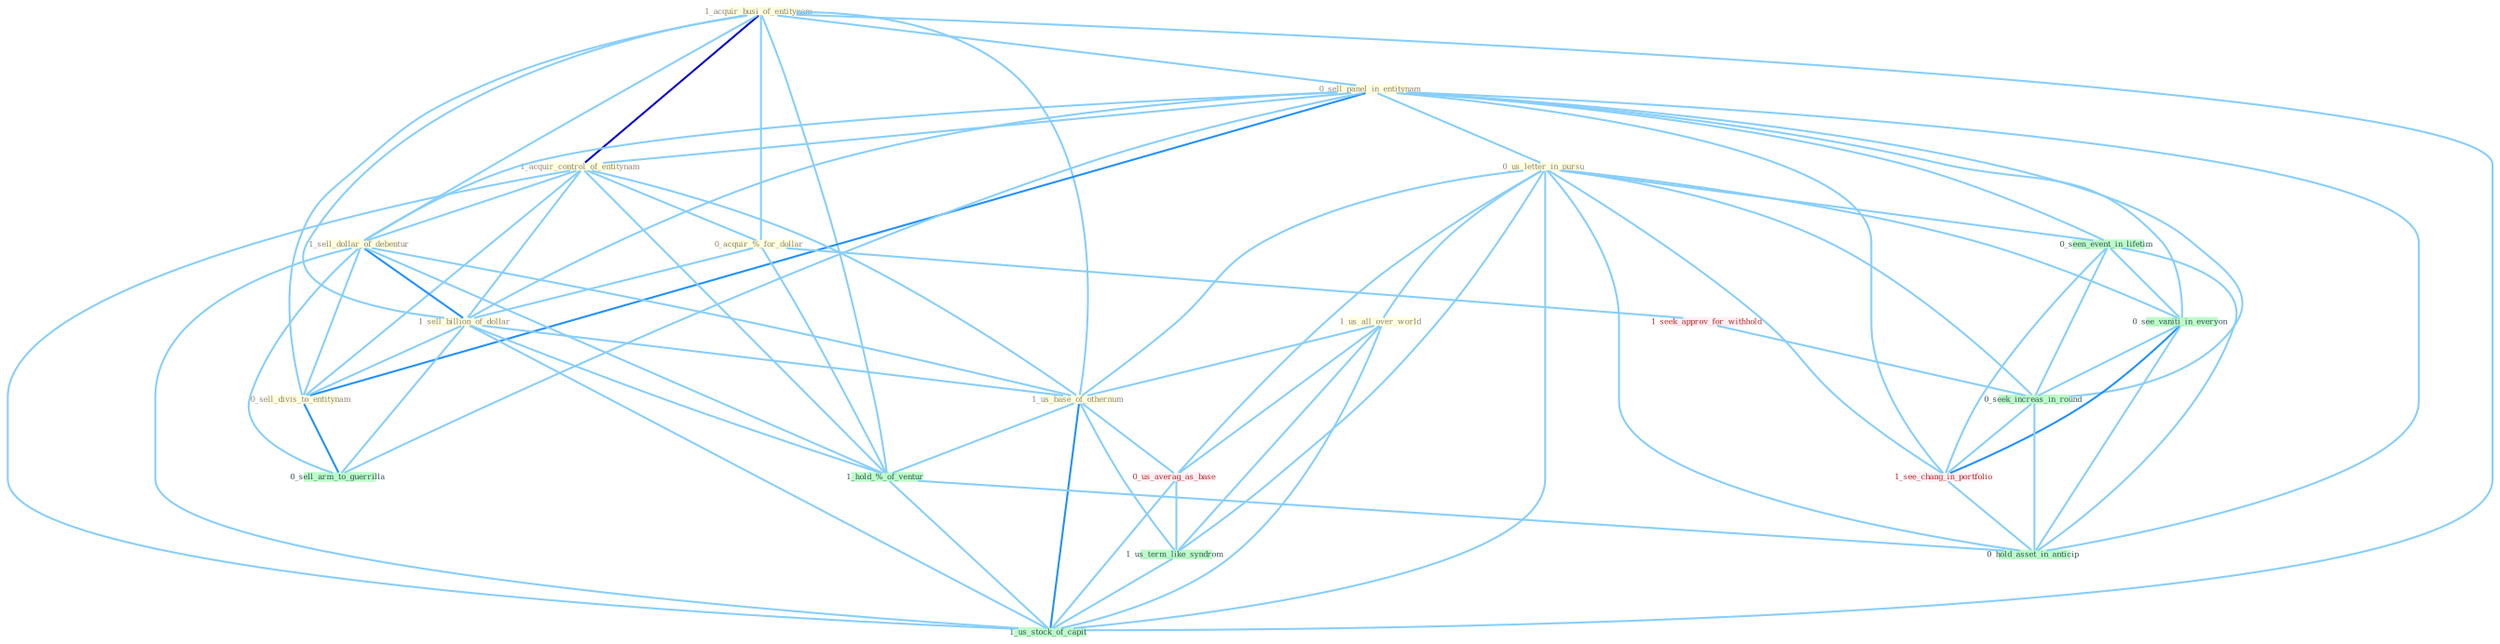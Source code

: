 Graph G{ 
    node
    [shape=polygon,style=filled,width=.5,height=.06,color="#BDFCC9",fixedsize=true,fontsize=4,
    fontcolor="#2f4f4f"];
    {node
    [color="#ffffe0", fontcolor="#8b7d6b"] "1_acquir_busi_of_entitynam " "0_sell_panel_in_entitynam " "1_acquir_control_of_entitynam " "0_acquir_%_for_dollar " "0_us_letter_in_pursu " "1_sell_dollar_of_debentur " "1_sell_billion_of_dollar " "0_sell_divis_to_entitynam " "1_us_all_over_world " "1_us_base_of_othernum "}
{node [color="#fff0f5", fontcolor="#b22222"] "0_us_averag_as_base " "1_seek_approv_for_withhold " "1_see_chang_in_portfolio "}
edge [color="#B0E2FF"];

	"1_acquir_busi_of_entitynam " -- "0_sell_panel_in_entitynam " [w="1", color="#87cefa" ];
	"1_acquir_busi_of_entitynam " -- "1_acquir_control_of_entitynam " [w="3", color="#0000cd" , len=0.6];
	"1_acquir_busi_of_entitynam " -- "0_acquir_%_for_dollar " [w="1", color="#87cefa" ];
	"1_acquir_busi_of_entitynam " -- "1_sell_dollar_of_debentur " [w="1", color="#87cefa" ];
	"1_acquir_busi_of_entitynam " -- "1_sell_billion_of_dollar " [w="1", color="#87cefa" ];
	"1_acquir_busi_of_entitynam " -- "0_sell_divis_to_entitynam " [w="1", color="#87cefa" ];
	"1_acquir_busi_of_entitynam " -- "1_us_base_of_othernum " [w="1", color="#87cefa" ];
	"1_acquir_busi_of_entitynam " -- "1_hold_%_of_ventur " [w="1", color="#87cefa" ];
	"1_acquir_busi_of_entitynam " -- "1_us_stock_of_capit " [w="1", color="#87cefa" ];
	"0_sell_panel_in_entitynam " -- "1_acquir_control_of_entitynam " [w="1", color="#87cefa" ];
	"0_sell_panel_in_entitynam " -- "0_us_letter_in_pursu " [w="1", color="#87cefa" ];
	"0_sell_panel_in_entitynam " -- "1_sell_dollar_of_debentur " [w="1", color="#87cefa" ];
	"0_sell_panel_in_entitynam " -- "1_sell_billion_of_dollar " [w="1", color="#87cefa" ];
	"0_sell_panel_in_entitynam " -- "0_sell_divis_to_entitynam " [w="2", color="#1e90ff" , len=0.8];
	"0_sell_panel_in_entitynam " -- "0_seen_event_in_lifetim " [w="1", color="#87cefa" ];
	"0_sell_panel_in_entitynam " -- "0_see_vaniti_in_everyon " [w="1", color="#87cefa" ];
	"0_sell_panel_in_entitynam " -- "0_sell_arm_to_guerrilla " [w="1", color="#87cefa" ];
	"0_sell_panel_in_entitynam " -- "0_seek_increas_in_round " [w="1", color="#87cefa" ];
	"0_sell_panel_in_entitynam " -- "1_see_chang_in_portfolio " [w="1", color="#87cefa" ];
	"0_sell_panel_in_entitynam " -- "0_hold_asset_in_anticip " [w="1", color="#87cefa" ];
	"1_acquir_control_of_entitynam " -- "0_acquir_%_for_dollar " [w="1", color="#87cefa" ];
	"1_acquir_control_of_entitynam " -- "1_sell_dollar_of_debentur " [w="1", color="#87cefa" ];
	"1_acquir_control_of_entitynam " -- "1_sell_billion_of_dollar " [w="1", color="#87cefa" ];
	"1_acquir_control_of_entitynam " -- "0_sell_divis_to_entitynam " [w="1", color="#87cefa" ];
	"1_acquir_control_of_entitynam " -- "1_us_base_of_othernum " [w="1", color="#87cefa" ];
	"1_acquir_control_of_entitynam " -- "1_hold_%_of_ventur " [w="1", color="#87cefa" ];
	"1_acquir_control_of_entitynam " -- "1_us_stock_of_capit " [w="1", color="#87cefa" ];
	"0_acquir_%_for_dollar " -- "1_sell_billion_of_dollar " [w="1", color="#87cefa" ];
	"0_acquir_%_for_dollar " -- "1_seek_approv_for_withhold " [w="1", color="#87cefa" ];
	"0_acquir_%_for_dollar " -- "1_hold_%_of_ventur " [w="1", color="#87cefa" ];
	"0_us_letter_in_pursu " -- "1_us_all_over_world " [w="1", color="#87cefa" ];
	"0_us_letter_in_pursu " -- "1_us_base_of_othernum " [w="1", color="#87cefa" ];
	"0_us_letter_in_pursu " -- "0_seen_event_in_lifetim " [w="1", color="#87cefa" ];
	"0_us_letter_in_pursu " -- "0_us_averag_as_base " [w="1", color="#87cefa" ];
	"0_us_letter_in_pursu " -- "1_us_term_like_syndrom " [w="1", color="#87cefa" ];
	"0_us_letter_in_pursu " -- "0_see_vaniti_in_everyon " [w="1", color="#87cefa" ];
	"0_us_letter_in_pursu " -- "0_seek_increas_in_round " [w="1", color="#87cefa" ];
	"0_us_letter_in_pursu " -- "1_us_stock_of_capit " [w="1", color="#87cefa" ];
	"0_us_letter_in_pursu " -- "1_see_chang_in_portfolio " [w="1", color="#87cefa" ];
	"0_us_letter_in_pursu " -- "0_hold_asset_in_anticip " [w="1", color="#87cefa" ];
	"1_sell_dollar_of_debentur " -- "1_sell_billion_of_dollar " [w="2", color="#1e90ff" , len=0.8];
	"1_sell_dollar_of_debentur " -- "0_sell_divis_to_entitynam " [w="1", color="#87cefa" ];
	"1_sell_dollar_of_debentur " -- "1_us_base_of_othernum " [w="1", color="#87cefa" ];
	"1_sell_dollar_of_debentur " -- "1_hold_%_of_ventur " [w="1", color="#87cefa" ];
	"1_sell_dollar_of_debentur " -- "0_sell_arm_to_guerrilla " [w="1", color="#87cefa" ];
	"1_sell_dollar_of_debentur " -- "1_us_stock_of_capit " [w="1", color="#87cefa" ];
	"1_sell_billion_of_dollar " -- "0_sell_divis_to_entitynam " [w="1", color="#87cefa" ];
	"1_sell_billion_of_dollar " -- "1_us_base_of_othernum " [w="1", color="#87cefa" ];
	"1_sell_billion_of_dollar " -- "1_hold_%_of_ventur " [w="1", color="#87cefa" ];
	"1_sell_billion_of_dollar " -- "0_sell_arm_to_guerrilla " [w="1", color="#87cefa" ];
	"1_sell_billion_of_dollar " -- "1_us_stock_of_capit " [w="1", color="#87cefa" ];
	"0_sell_divis_to_entitynam " -- "0_sell_arm_to_guerrilla " [w="2", color="#1e90ff" , len=0.8];
	"1_us_all_over_world " -- "1_us_base_of_othernum " [w="1", color="#87cefa" ];
	"1_us_all_over_world " -- "0_us_averag_as_base " [w="1", color="#87cefa" ];
	"1_us_all_over_world " -- "1_us_term_like_syndrom " [w="1", color="#87cefa" ];
	"1_us_all_over_world " -- "1_us_stock_of_capit " [w="1", color="#87cefa" ];
	"1_us_base_of_othernum " -- "0_us_averag_as_base " [w="1", color="#87cefa" ];
	"1_us_base_of_othernum " -- "1_us_term_like_syndrom " [w="1", color="#87cefa" ];
	"1_us_base_of_othernum " -- "1_hold_%_of_ventur " [w="1", color="#87cefa" ];
	"1_us_base_of_othernum " -- "1_us_stock_of_capit " [w="2", color="#1e90ff" , len=0.8];
	"0_seen_event_in_lifetim " -- "0_see_vaniti_in_everyon " [w="1", color="#87cefa" ];
	"0_seen_event_in_lifetim " -- "0_seek_increas_in_round " [w="1", color="#87cefa" ];
	"0_seen_event_in_lifetim " -- "1_see_chang_in_portfolio " [w="1", color="#87cefa" ];
	"0_seen_event_in_lifetim " -- "0_hold_asset_in_anticip " [w="1", color="#87cefa" ];
	"0_us_averag_as_base " -- "1_us_term_like_syndrom " [w="1", color="#87cefa" ];
	"0_us_averag_as_base " -- "1_us_stock_of_capit " [w="1", color="#87cefa" ];
	"1_us_term_like_syndrom " -- "1_us_stock_of_capit " [w="1", color="#87cefa" ];
	"1_seek_approv_for_withhold " -- "0_seek_increas_in_round " [w="1", color="#87cefa" ];
	"1_hold_%_of_ventur " -- "1_us_stock_of_capit " [w="1", color="#87cefa" ];
	"1_hold_%_of_ventur " -- "0_hold_asset_in_anticip " [w="1", color="#87cefa" ];
	"0_see_vaniti_in_everyon " -- "0_seek_increas_in_round " [w="1", color="#87cefa" ];
	"0_see_vaniti_in_everyon " -- "1_see_chang_in_portfolio " [w="2", color="#1e90ff" , len=0.8];
	"0_see_vaniti_in_everyon " -- "0_hold_asset_in_anticip " [w="1", color="#87cefa" ];
	"0_seek_increas_in_round " -- "1_see_chang_in_portfolio " [w="1", color="#87cefa" ];
	"0_seek_increas_in_round " -- "0_hold_asset_in_anticip " [w="1", color="#87cefa" ];
	"1_see_chang_in_portfolio " -- "0_hold_asset_in_anticip " [w="1", color="#87cefa" ];
}